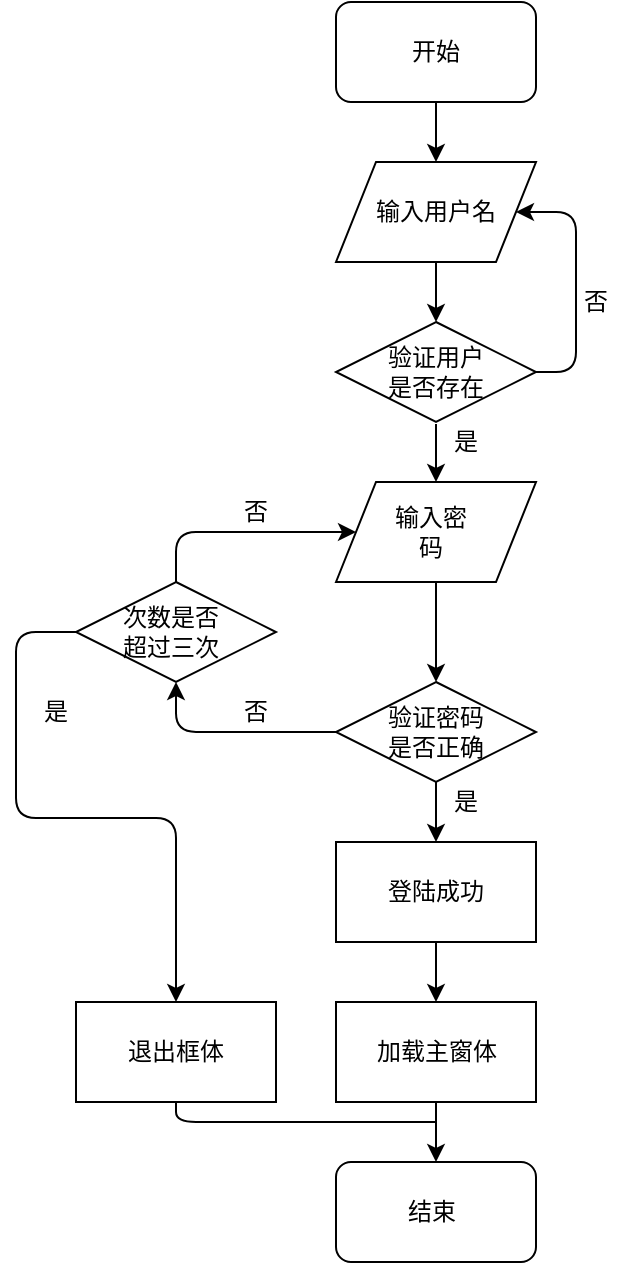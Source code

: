 <mxfile version="13.10.0" type="embed">
    <diagram id="L3m2mchw89ve_FSX7ptV" name="第 1 页">
        <mxGraphModel dx="271" dy="1919" grid="1" gridSize="10" guides="1" tooltips="1" connect="1" arrows="1" fold="1" page="1" pageScale="1" pageWidth="1169" pageHeight="827" math="0" shadow="0">
            <root>
                <mxCell id="0"/>
                <mxCell id="1" parent="0"/>
                <mxCell id="3" value="" style="rounded=1;whiteSpace=wrap;html=1;" vertex="1" parent="1">
                    <mxGeometry x="180" y="-1620" width="100" height="50" as="geometry"/>
                </mxCell>
                <mxCell id="4" value="开始" style="text;html=1;strokeColor=none;fillColor=none;align=center;verticalAlign=middle;whiteSpace=wrap;rounded=0;" vertex="1" parent="1">
                    <mxGeometry x="210" y="-1605" width="40" height="20" as="geometry"/>
                </mxCell>
                <mxCell id="5" value="" style="shape=parallelogram;perimeter=parallelogramPerimeter;whiteSpace=wrap;html=1;fixedSize=1;" vertex="1" parent="1">
                    <mxGeometry x="180" y="-1540" width="100" height="50" as="geometry"/>
                </mxCell>
                <mxCell id="6" value="输入用户名" style="text;html=1;strokeColor=none;fillColor=none;align=center;verticalAlign=middle;whiteSpace=wrap;rounded=0;" vertex="1" parent="1">
                    <mxGeometry x="195" y="-1525" width="70" height="20" as="geometry"/>
                </mxCell>
                <mxCell id="7" value="" style="endArrow=classic;html=1;entryX=0.5;entryY=0;entryDx=0;entryDy=0;exitX=0.5;exitY=1;exitDx=0;exitDy=0;" edge="1" parent="1" source="3" target="5">
                    <mxGeometry width="50" height="50" relative="1" as="geometry">
                        <mxPoint x="200" y="-1500" as="sourcePoint"/>
                        <mxPoint x="250" y="-1550" as="targetPoint"/>
                    </mxGeometry>
                </mxCell>
                <mxCell id="8" value="" style="rhombus;whiteSpace=wrap;html=1;" vertex="1" parent="1">
                    <mxGeometry x="180" y="-1460" width="100" height="50" as="geometry"/>
                </mxCell>
                <mxCell id="9" value="验证用户是否存在" style="text;html=1;strokeColor=none;fillColor=none;align=center;verticalAlign=middle;whiteSpace=wrap;rounded=0;" vertex="1" parent="1">
                    <mxGeometry x="205" y="-1445" width="50" height="20" as="geometry"/>
                </mxCell>
                <mxCell id="18" value="" style="edgeStyle=elbowEdgeStyle;elbow=horizontal;endArrow=classic;html=1;exitX=1;exitY=0.5;exitDx=0;exitDy=0;entryX=1;entryY=0.5;entryDx=0;entryDy=0;fontFamily=Helvetica;" edge="1" parent="1" source="8" target="5">
                    <mxGeometry width="50" height="50" relative="1" as="geometry">
                        <mxPoint x="200" y="-1500" as="sourcePoint"/>
                        <mxPoint x="340" y="-1460" as="targetPoint"/>
                        <Array as="points">
                            <mxPoint x="300" y="-1460"/>
                        </Array>
                    </mxGeometry>
                </mxCell>
                <mxCell id="19" value="" style="endArrow=classic;html=1;fontFamily=Helvetica;entryX=0.5;entryY=0;entryDx=0;entryDy=0;exitX=0.5;exitY=1;exitDx=0;exitDy=0;" edge="1" parent="1" source="5" target="8">
                    <mxGeometry width="50" height="50" relative="1" as="geometry">
                        <mxPoint x="200" y="-1450" as="sourcePoint"/>
                        <mxPoint x="250" y="-1500" as="targetPoint"/>
                    </mxGeometry>
                </mxCell>
                <mxCell id="20" value="" style="shape=parallelogram;perimeter=parallelogramPerimeter;whiteSpace=wrap;html=1;fixedSize=1;" vertex="1" parent="1">
                    <mxGeometry x="180" y="-1380" width="100" height="50" as="geometry"/>
                </mxCell>
                <mxCell id="22" value="输入密码" style="text;html=1;strokeColor=none;fillColor=none;align=center;verticalAlign=middle;whiteSpace=wrap;rounded=0;fontFamily=Helvetica;" vertex="1" parent="1">
                    <mxGeometry x="205" y="-1365" width="45" height="20" as="geometry"/>
                </mxCell>
                <mxCell id="23" value="" style="endArrow=classic;html=1;fontFamily=Helvetica;entryX=0.5;entryY=0;entryDx=0;entryDy=0;" edge="1" parent="1" target="20">
                    <mxGeometry width="50" height="50" relative="1" as="geometry">
                        <mxPoint x="230" y="-1409" as="sourcePoint"/>
                        <mxPoint x="230" y="-1379" as="targetPoint"/>
                    </mxGeometry>
                </mxCell>
                <mxCell id="26" value="" style="rhombus;whiteSpace=wrap;html=1;" vertex="1" parent="1">
                    <mxGeometry x="180" y="-1280" width="100" height="50" as="geometry"/>
                </mxCell>
                <mxCell id="27" value="验证密码是否正确" style="text;html=1;strokeColor=none;fillColor=none;align=center;verticalAlign=middle;whiteSpace=wrap;rounded=0;fontFamily=Helvetica;" vertex="1" parent="1">
                    <mxGeometry x="205" y="-1265" width="50" height="20" as="geometry"/>
                </mxCell>
                <mxCell id="28" value="" style="endArrow=classic;html=1;fontFamily=Helvetica;entryX=0.5;entryY=0;entryDx=0;entryDy=0;exitX=0.5;exitY=1;exitDx=0;exitDy=0;" edge="1" parent="1" source="20" target="26">
                    <mxGeometry width="50" height="50" relative="1" as="geometry">
                        <mxPoint x="230" y="-1315" as="sourcePoint"/>
                        <mxPoint x="230" y="-1275" as="targetPoint"/>
                    </mxGeometry>
                </mxCell>
                <mxCell id="29" value="" style="rhombus;whiteSpace=wrap;html=1;" vertex="1" parent="1">
                    <mxGeometry x="50" y="-1330" width="100" height="50" as="geometry"/>
                </mxCell>
                <mxCell id="30" value="" style="edgeStyle=elbowEdgeStyle;elbow=horizontal;endArrow=classic;html=1;fontFamily=Helvetica;entryX=0;entryY=0.5;entryDx=0;entryDy=0;exitX=0.5;exitY=0;exitDx=0;exitDy=0;" edge="1" parent="1" source="29" target="20">
                    <mxGeometry width="50" height="50" relative="1" as="geometry">
                        <mxPoint x="130" y="-1240" as="sourcePoint"/>
                        <mxPoint x="180" y="-1290" as="targetPoint"/>
                        <Array as="points">
                            <mxPoint x="100" y="-1335"/>
                        </Array>
                    </mxGeometry>
                </mxCell>
                <mxCell id="31" value="" style="edgeStyle=elbowEdgeStyle;elbow=vertical;endArrow=classic;html=1;fontFamily=Helvetica;entryX=0.5;entryY=1;entryDx=0;entryDy=0;exitX=0;exitY=0.5;exitDx=0;exitDy=0;" edge="1" parent="1" source="26" target="29">
                    <mxGeometry width="50" height="50" relative="1" as="geometry">
                        <mxPoint x="180" y="-1250" as="sourcePoint"/>
                        <mxPoint x="97.5" y="-1260" as="targetPoint"/>
                        <Array as="points">
                            <mxPoint x="110" y="-1255"/>
                        </Array>
                    </mxGeometry>
                </mxCell>
                <mxCell id="32" value="次数是否超过三次" style="text;html=1;strokeColor=none;fillColor=none;align=center;verticalAlign=middle;whiteSpace=wrap;rounded=0;fontFamily=Helvetica;" vertex="1" parent="1">
                    <mxGeometry x="70" y="-1315" width="55" height="20" as="geometry"/>
                </mxCell>
                <mxCell id="33" value="" style="rounded=0;whiteSpace=wrap;html=1;fillColor=none;fontFamily=Helvetica;" vertex="1" parent="1">
                    <mxGeometry x="180" y="-1200" width="100" height="50" as="geometry"/>
                </mxCell>
                <mxCell id="34" value="" style="endArrow=classic;html=1;fontFamily=Helvetica;entryX=0.5;entryY=0;entryDx=0;entryDy=0;exitX=0.5;exitY=1;exitDx=0;exitDy=0;" edge="1" parent="1" source="26" target="33">
                    <mxGeometry width="50" height="50" relative="1" as="geometry">
                        <mxPoint x="150" y="-1130" as="sourcePoint"/>
                        <mxPoint x="200" y="-1180" as="targetPoint"/>
                    </mxGeometry>
                </mxCell>
                <mxCell id="35" value="登陆成功" style="text;html=1;strokeColor=none;fillColor=none;align=center;verticalAlign=middle;whiteSpace=wrap;rounded=0;fontFamily=Helvetica;" vertex="1" parent="1">
                    <mxGeometry x="205" y="-1185" width="50" height="20" as="geometry"/>
                </mxCell>
                <mxCell id="36" value="" style="rounded=0;whiteSpace=wrap;html=1;fillColor=none;fontFamily=Helvetica;" vertex="1" parent="1">
                    <mxGeometry x="180" y="-1120" width="100" height="50" as="geometry"/>
                </mxCell>
                <mxCell id="37" value="加载主窗体" style="text;html=1;strokeColor=none;fillColor=none;align=center;verticalAlign=middle;whiteSpace=wrap;rounded=0;fontFamily=Helvetica;" vertex="1" parent="1">
                    <mxGeometry x="197.5" y="-1105" width="65" height="20" as="geometry"/>
                </mxCell>
                <mxCell id="38" value="" style="rounded=0;whiteSpace=wrap;html=1;fillColor=none;fontFamily=Helvetica;" vertex="1" parent="1">
                    <mxGeometry x="50" y="-1120" width="100" height="50" as="geometry"/>
                </mxCell>
                <mxCell id="39" value="退出框体" style="text;html=1;strokeColor=none;fillColor=none;align=center;verticalAlign=middle;whiteSpace=wrap;rounded=0;fontFamily=Helvetica;" vertex="1" parent="1">
                    <mxGeometry x="75" y="-1105" width="50" height="20" as="geometry"/>
                </mxCell>
                <mxCell id="40" value="" style="edgeStyle=elbowEdgeStyle;elbow=vertical;endArrow=classic;html=1;fontFamily=Helvetica;entryX=0.5;entryY=0;entryDx=0;entryDy=0;" edge="1" parent="1" target="38">
                    <mxGeometry width="50" height="50" relative="1" as="geometry">
                        <mxPoint x="20" y="-1240" as="sourcePoint"/>
                        <mxPoint x="60" y="-1120" as="targetPoint"/>
                        <Array as="points">
                            <mxPoint x="70" y="-1212"/>
                        </Array>
                    </mxGeometry>
                </mxCell>
                <mxCell id="42" value="" style="edgeStyle=segmentEdgeStyle;endArrow=none;html=1;fontFamily=Helvetica;exitX=0;exitY=0.5;exitDx=0;exitDy=0;startArrow=none;startFill=0;endFill=0;" edge="1" parent="1" source="29">
                    <mxGeometry width="50" height="50" relative="1" as="geometry">
                        <mxPoint x="100" y="-1230" as="sourcePoint"/>
                        <mxPoint x="20" y="-1240" as="targetPoint"/>
                    </mxGeometry>
                </mxCell>
                <mxCell id="45" value="结束" style="text;html=1;strokeColor=none;fillColor=none;align=center;verticalAlign=middle;whiteSpace=wrap;rounded=0;fontFamily=Helvetica;" vertex="1" parent="1">
                    <mxGeometry x="202.5" y="-1025" width="50" height="20" as="geometry"/>
                </mxCell>
                <mxCell id="46" value="" style="endArrow=classic;html=1;fontFamily=Helvetica;entryX=0.5;entryY=0;entryDx=0;entryDy=0;exitX=0.5;exitY=1;exitDx=0;exitDy=0;" edge="1" parent="1" source="33" target="36">
                    <mxGeometry width="50" height="50" relative="1" as="geometry">
                        <mxPoint x="170" y="-1130" as="sourcePoint"/>
                        <mxPoint x="220" y="-1180" as="targetPoint"/>
                    </mxGeometry>
                </mxCell>
                <mxCell id="47" value="" style="endArrow=classic;html=1;fontFamily=Helvetica;entryX=0.5;entryY=0;entryDx=0;entryDy=0;exitX=0.5;exitY=1;exitDx=0;exitDy=0;" edge="1" parent="1" source="36">
                    <mxGeometry width="50" height="50" relative="1" as="geometry">
                        <mxPoint x="170" y="-1030" as="sourcePoint"/>
                        <mxPoint x="230" y="-1040" as="targetPoint"/>
                    </mxGeometry>
                </mxCell>
                <mxCell id="48" value="" style="rounded=1;whiteSpace=wrap;html=1;fillColor=none;fontFamily=Helvetica;" vertex="1" parent="1">
                    <mxGeometry x="180" y="-1040" width="100" height="50" as="geometry"/>
                </mxCell>
                <mxCell id="50" value="" style="edgeStyle=segmentEdgeStyle;endArrow=none;html=1;fontFamily=Helvetica;exitX=0.5;exitY=1;exitDx=0;exitDy=0;endFill=0;" edge="1" parent="1" source="38">
                    <mxGeometry width="50" height="50" relative="1" as="geometry">
                        <mxPoint x="170" y="-1030" as="sourcePoint"/>
                        <mxPoint x="230" y="-1060" as="targetPoint"/>
                        <Array as="points">
                            <mxPoint x="100" y="-1060"/>
                        </Array>
                    </mxGeometry>
                </mxCell>
                <mxCell id="51" value="否" style="text;html=1;strokeColor=none;fillColor=none;align=center;verticalAlign=middle;whiteSpace=wrap;rounded=0;fontFamily=Helvetica;" vertex="1" parent="1">
                    <mxGeometry x="290" y="-1480" width="40" height="20" as="geometry"/>
                </mxCell>
                <mxCell id="52" value="否" style="text;html=1;strokeColor=none;fillColor=none;align=center;verticalAlign=middle;whiteSpace=wrap;rounded=0;fontFamily=Helvetica;" vertex="1" parent="1">
                    <mxGeometry x="120" y="-1375" width="40" height="20" as="geometry"/>
                </mxCell>
                <mxCell id="54" value="否" style="text;html=1;strokeColor=none;fillColor=none;align=center;verticalAlign=middle;whiteSpace=wrap;rounded=0;fontFamily=Helvetica;" vertex="1" parent="1">
                    <mxGeometry x="120" y="-1275" width="40" height="20" as="geometry"/>
                </mxCell>
                <mxCell id="55" value="是" style="text;html=1;strokeColor=none;fillColor=none;align=center;verticalAlign=middle;whiteSpace=wrap;rounded=0;fontFamily=Helvetica;" vertex="1" parent="1">
                    <mxGeometry x="225" y="-1410" width="40" height="20" as="geometry"/>
                </mxCell>
                <mxCell id="56" value="是" style="text;html=1;strokeColor=none;fillColor=none;align=center;verticalAlign=middle;whiteSpace=wrap;rounded=0;fontFamily=Helvetica;" vertex="1" parent="1">
                    <mxGeometry x="225" y="-1230" width="40" height="20" as="geometry"/>
                </mxCell>
                <mxCell id="57" value="是" style="text;html=1;strokeColor=none;fillColor=none;align=center;verticalAlign=middle;whiteSpace=wrap;rounded=0;fontFamily=Helvetica;" vertex="1" parent="1">
                    <mxGeometry x="20" y="-1275" width="40" height="20" as="geometry"/>
                </mxCell>
            </root>
        </mxGraphModel>
    </diagram>
</mxfile>